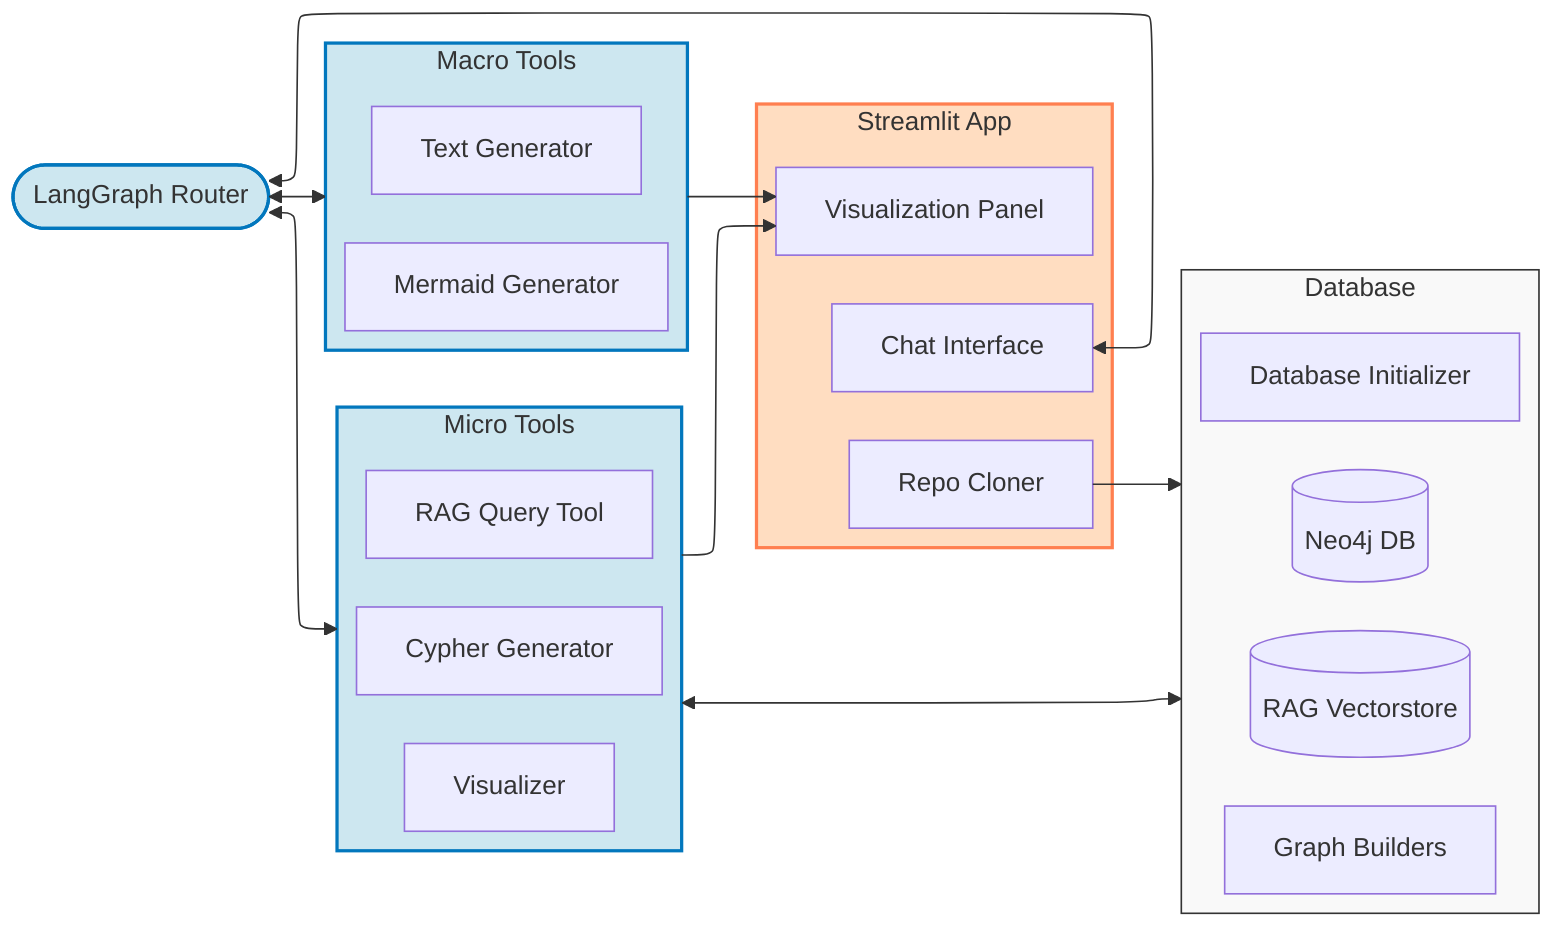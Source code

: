---
config:
  layout: elk
---
flowchart LR
    subgraph streamlit["Streamlit App"]
        cloner["Repo Cloner"]
        chat["Chat Interface"]
        vis["Visualization Panel"]
    end

    router(["LangGraph Router"])

    subgraph micro["Micro Tools"]
        cypher["Cypher Generator"]
        visualizer["Visualizer"]
        rag_tool["RAG Query Tool"]
    end

    subgraph macro["Macro Tools"]
        text_gen["Text Generator"]
        mermaid_gen["Mermaid Generator"]
    end

    subgraph database["Database"]
        neo4j[("Neo4j DB")]
        vectorstore[("RAG Vectorstore")]
        db_init["Database Initializer"]
        graph_builders["Graph Builders"]
    end

    chat <--> router

    router <--> micro
    router <--> macro

    cloner --> database
    micro <--> database

    micro --> vis
    macro --> vis

    %% STYLE SECTION
    style streamlit fill:#FFDDC1,stroke:#FF7F50,stroke-width:2px
    style router fill:#CDE7F0,stroke:#0277BD,stroke-width:2px
    style micro fill:#CDE7F0,stroke:#0277BD,stroke-width:2px
    style macro fill:#CDE7F0,stroke:#0277BD,stroke-width:2px
    style database fill:#F9F9F9,stroke:#333,stroke-width:1px